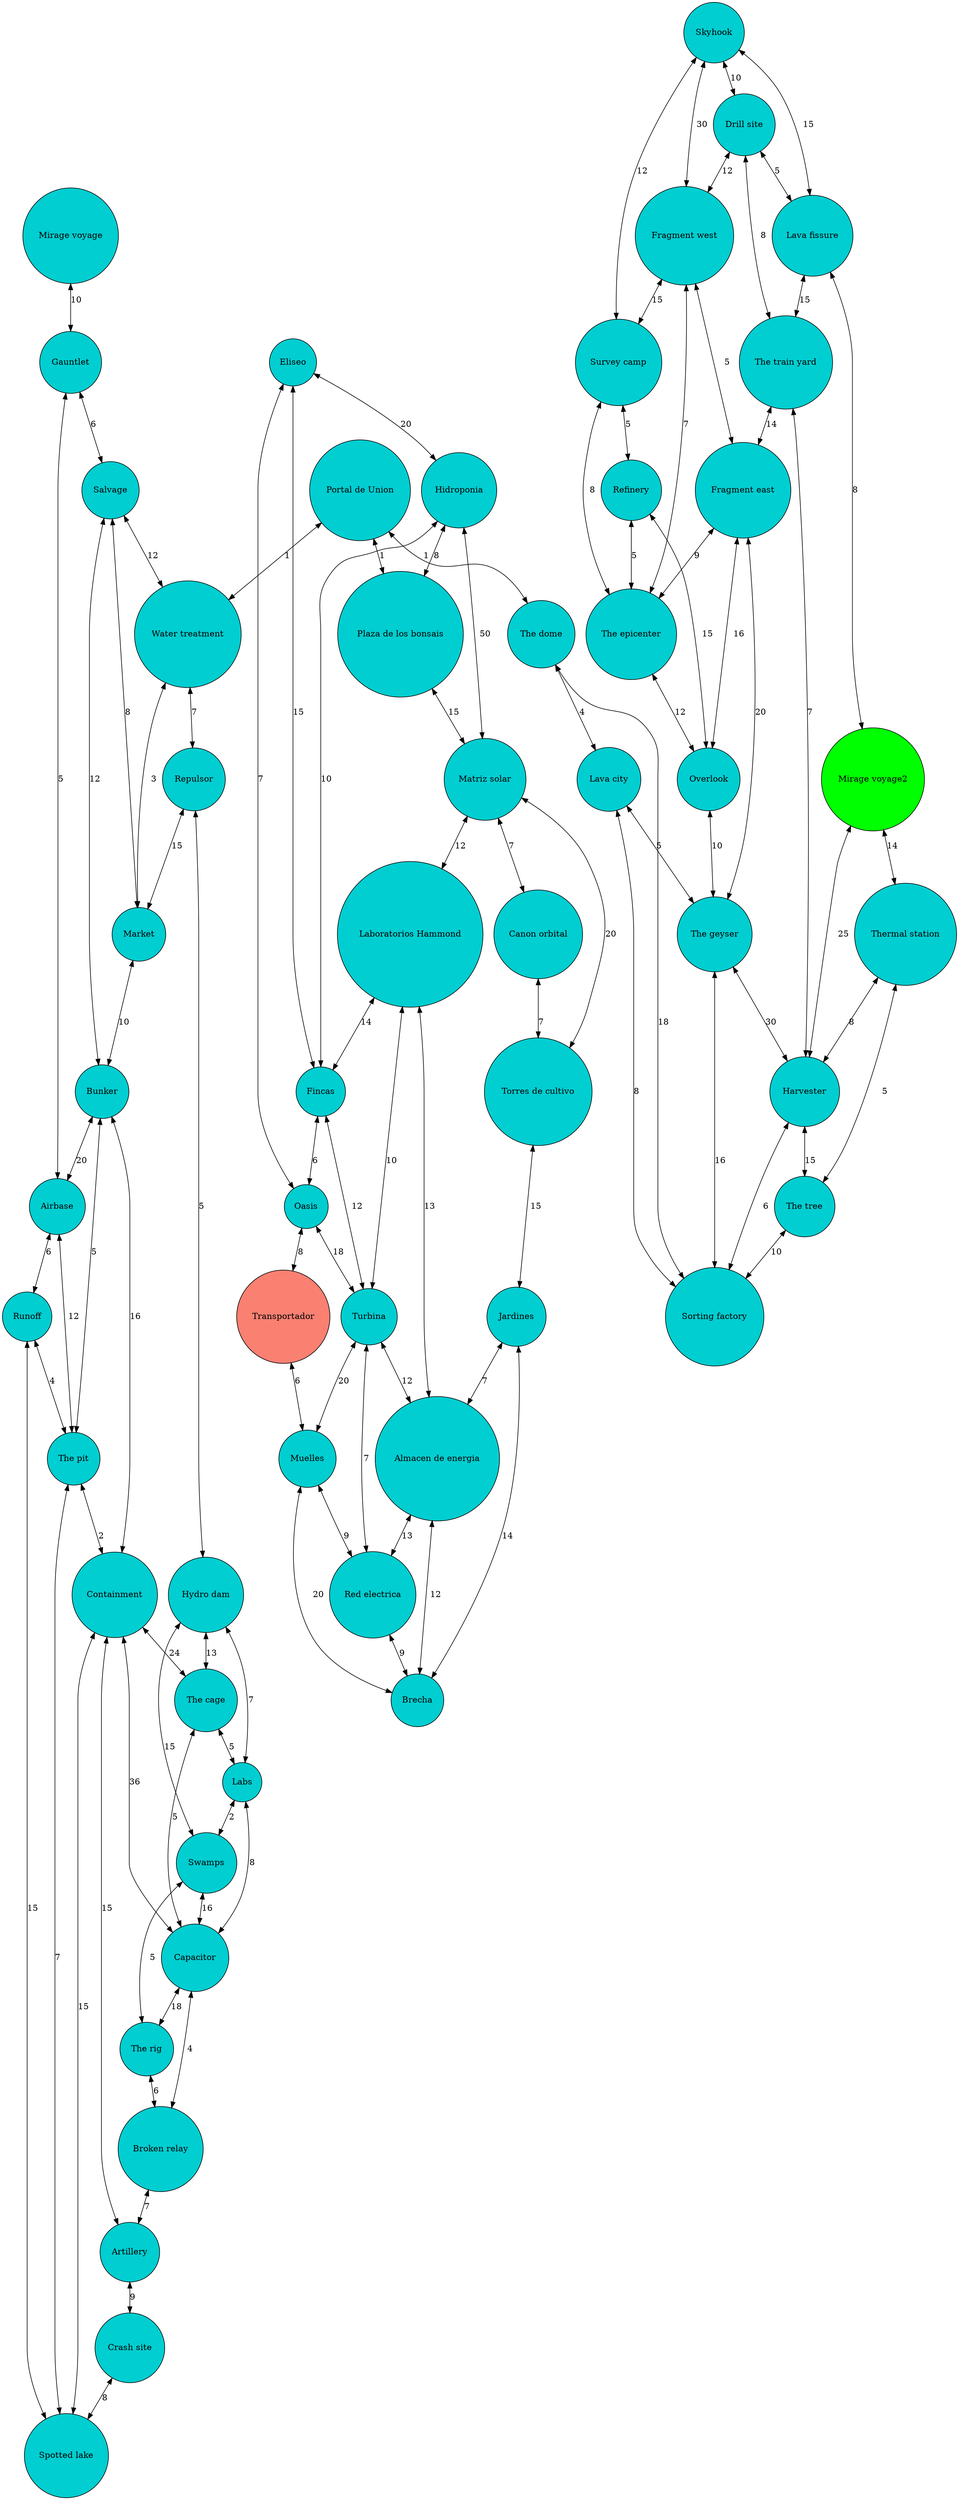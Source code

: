 digraph G
{
node [shape=circle style=filled];
Mirage_voyage [label="Mirage voyage" fillcolor="darkturquoise"];
Mirage_voyage -> Gauntlet [label="10" dir=both];
Gauntlet [label="Gauntlet" fillcolor="darkturquoise"];
Gauntlet -> Salvage [label="6" dir=both];
Gauntlet -> Airbase [label="5" dir=both];
Salvage [label="Salvage" fillcolor="darkturquoise"];
Salvage -> Water_treatment [label="12" dir=both];
Salvage -> Market [label="8" dir=both];
Water_treatment [label="Water treatment" fillcolor="darkturquoise"];
Water_treatment -> Repulsor [label="7" dir=both];
Water_treatment -> Market [label="3" dir=both];
Repulsor [label="Repulsor" fillcolor="darkturquoise"];
Repulsor -> Hydro_dam [label="5" dir=both];
Repulsor -> Market [label="15" dir=both];
Hydro_dam [label="Hydro dam" fillcolor="darkturquoise"];
Hydro_dam -> The_cage [label="13" dir=both];
Hydro_dam -> Labs [label="7" dir=both];
Hydro_dam -> Swamps [label="15" dir=both];
Market [label="Market" fillcolor="darkturquoise"];
Market -> Bunker [label="10" dir=both];
Bunker [label="Bunker" fillcolor="darkturquoise"];
Bunker -> Salvage [label="12" dir=both];
Bunker -> Airbase [label="20" dir=both];
Airbase [label="Airbase" fillcolor="darkturquoise"];
Airbase -> Runoff [label="6" dir=both];
Airbase -> The_pit [label="12" dir=both];
Runoff [label="Runoff" fillcolor="darkturquoise"];
Runoff -> The_pit [label="4" dir=both];
Runoff -> Spotted_lake [label="15" dir=both];
The_pit [label="The pit" fillcolor="darkturquoise"];
The_pit -> Bunker [label="5" dir=both];
The_pit -> Spotted_lake [label="7" dir=both];
The_pit -> Containment [label="2" dir=both];
Containment [label="Containment" fillcolor="darkturquoise"];
Containment -> Bunker [label="16" dir=both];
Containment -> The_cage [label="24" dir=both];
Containment -> Artillery [label="15" dir=both];
Containment -> Capacitor [label="36" dir=both];
The_cage [label="The cage" fillcolor="darkturquoise"];
The_cage -> Labs [label="5" dir=both];
The_cage -> Capacitor [label="5" dir=both];
Labs [label="Labs" fillcolor="darkturquoise"];
Labs -> Swamps [label="2" dir=both];
Labs -> Capacitor [label="8" dir=both];
Capacitor [label="Capacitor" fillcolor="darkturquoise"];
Capacitor -> The_rig [label="18" dir=both];
Capacitor -> Broken_relay [label="4" dir=both];
Swamps [label="Swamps" fillcolor="darkturquoise"];
Swamps -> The_rig [label="5" dir=both];
Swamps -> Capacitor [label="16" dir=both];
Broken_relay [label="Broken relay" fillcolor="darkturquoise"];
Broken_relay -> Artillery [label="7" dir=both];
Artillery [label="Artillery" fillcolor="darkturquoise"];
Artillery -> Crash_site [label="9" dir=both];
Crash_site [label="Crash site" fillcolor="darkturquoise"];
Crash_site -> Spotted_lake [label="8" dir=both];
Spotted_lake [label="Spotted lake" fillcolor="darkturquoise"];
Spotted_lake -> Containment [label="15" dir=both];
The_rig [label="The rig" fillcolor="darkturquoise"];
The_rig -> Broken_relay [label="6" dir=both];
Eliseo [label="Eliseo" fillcolor="darkturquoise"];
Eliseo -> Hidroponia [label="20" dir=both];
Eliseo -> Fincas [label="15" dir=both];
Eliseo -> Oasis [label="7" dir=both];
Hidroponia [label="Hidroponia" fillcolor="darkturquoise"];
Hidroponia -> Plaza_de_los_bonsais [label="8" dir=both];
Hidroponia -> Fincas [label="10" dir=both];
Hidroponia -> Matriz_solar [label="50" dir=both];
Plaza_de_los_bonsais [label="Plaza de los bonsais" fillcolor="darkturquoise"];
Plaza_de_los_bonsais -> Matriz_solar [label="15" dir=both];
Matriz_solar [label="Matriz solar" fillcolor="darkturquoise"];
Matriz_solar -> Laboratorios_Hammond [label="12" dir=both];
Matriz_solar -> Torres_de_cultivo [label="20" dir=both];
Matriz_solar -> Canon_orbital [label="7" dir=both];
Canon_orbital [label="Canon orbital" fillcolor="darkturquoise"];
Canon_orbital -> Torres_de_cultivo [label="7" dir=both];
Torres_de_cultivo [label="Torres de cultivo" fillcolor="darkturquoise"];
Torres_de_cultivo -> Jardines [label="15" dir=both];
Jardines [label="Jardines" fillcolor="darkturquoise"];
Jardines -> Almacen_de_energia [label="7" dir=both];
Jardines -> Brecha [label="14" dir=both];
Laboratorios_Hammond [label="Laboratorios Hammond" fillcolor="darkturquoise"];
Laboratorios_Hammond -> Almacen_de_energia [label="13" dir=both];
Laboratorios_Hammond -> Fincas [label="14" dir=both];
Laboratorios_Hammond -> Turbina [label="10" dir=both];
Fincas [label="Fincas" fillcolor="darkturquoise"];
Fincas -> Oasis [label="6" dir=both];
Fincas -> Turbina [label="12" dir=both];
Oasis [label="Oasis" fillcolor="darkturquoise"];
Oasis -> Transportador [label="8" dir=both];
Oasis -> Turbina [label="18" dir=both];
Turbina [label="Turbina" fillcolor="darkturquoise"];
Turbina -> Red_electrica [label="7" dir=both];
Turbina -> Almacen_de_energia [label="12" dir=both];
Turbina -> Muelles [label="20" dir=both];
Transportador [label="Transportador" fillcolor="salmon"];
Transportador -> Muelles [label="6" dir=both];
Muelles [label="Muelles" fillcolor="darkturquoise"];
Muelles -> Red_electrica [label="9" dir=both];
Muelles -> Brecha [label="20" dir=both];
Brecha [label="Brecha" fillcolor="darkturquoise"];
Brecha -> Almacen_de_energia [label="12" dir=both];
Red_electrica [label="Red electrica" fillcolor="darkturquoise"];
Red_electrica -> Brecha [label="9" dir=both];
Almacen_de_energia [label="Almacen de energia" fillcolor="darkturquoise"];
Almacen_de_energia -> Red_electrica [label="13" dir=both];
Skyhook [label="Skyhook" fillcolor="darkturquoise"];
Skyhook -> Fragment_west [label="30" dir=both];
Skyhook -> Drill_site [label="10" dir=both];
Skyhook -> Lava_fissure [label="15" dir=both];
Skyhook -> Survey_camp [label="12" dir=both];
Drill_site [label="Drill site" fillcolor="darkturquoise"];
Drill_site -> The_train_yard [label="8" dir=both];
Drill_site -> Lava_fissure [label="5" dir=both];
Drill_site -> Fragment_west [label="12" dir=both];
Lava_fissure [label="Lava fissure" fillcolor="darkturquoise"];
Lava_fissure -> The_train_yard [label="15" dir=both];
Lava_fissure -> Mirage_voyage2 [label="8" dir=both];
The_train_yard [label="The train yard" fillcolor="darkturquoise"];
The_train_yard -> Harvester [label="7" dir=both];
The_train_yard -> Fragment_east [label="14" dir=both];
Fragment_west [label="Fragment west" fillcolor="darkturquoise"];
Fragment_west -> Fragment_east [label="5" dir=both];
Fragment_west -> The_epicenter [label="7" dir=both];
Fragment_west -> Survey_camp [label="15" dir=both];
Fragment_east [label="Fragment east" fillcolor="darkturquoise"];
Fragment_east -> The_epicenter [label="9" dir=both];
Fragment_east -> Overlook [label="16" dir=both];
Fragment_east -> The_geyser [label="20" dir=both];
Survey_camp [label="Survey camp" fillcolor="darkturquoise"];
Survey_camp -> The_epicenter [label="8" dir=both];
Survey_camp -> Refinery [label="5" dir=both];
Refinery [label="Refinery" fillcolor="darkturquoise"];
Refinery -> Overlook [label="15" dir=both];
Refinery -> The_epicenter [label="5" dir=both];
The_epicenter [label="The epicenter" fillcolor="darkturquoise"];
The_epicenter -> Overlook [label="12" dir=both];
Overlook [label="Overlook" fillcolor="darkturquoise"];
Overlook -> The_geyser [label="10" dir=both];
Thermal_station [label="Thermal station" fillcolor="darkturquoise"];
Thermal_station -> Harvester [label="8" dir=both];
Thermal_station -> The_tree [label="5" dir=both];
Harvester [label="Harvester" fillcolor="darkturquoise"];
Harvester -> Sorting_factory [label="6" dir=both];
Harvester -> The_tree [label="15" dir=both];
The_tree [label="The tree" fillcolor="darkturquoise"];
The_tree -> Sorting_factory [label="10" dir=both];
Sorting_factory [label="Sorting factory" fillcolor="darkturquoise"];
Sorting_factory -> The_dome [label="18" dir=both];
Sorting_factory -> Lava_city [label="8" dir=both];
Sorting_factory -> The_geyser [label="16" dir=both];
Lava_city [label="Lava city" fillcolor="darkturquoise"];
Lava_city -> The_geyser [label="5" dir=both];
The_dome [label="The dome" fillcolor="darkturquoise"];
The_dome -> Lava_city [label="4" dir=both];
The_geyser [label="The geyser" fillcolor="darkturquoise"];
The_geyser -> Harvester [label="30" dir=both];
Portal_de_Union [label="Portal de Union" fillcolor="darkturquoise"];
Portal_de_Union -> Water_treatment [label="1" dir=both];
Portal_de_Union -> Plaza_de_los_bonsais [label="1" dir=both];
Portal_de_Union -> The_dome [label="1" dir=both];
Mirage_voyage2 [label="Mirage voyage2" fillcolor="green"];
Mirage_voyage2 -> Thermal_station [label="14" dir=both];
Mirage_voyage2 -> Harvester [label="25" dir=both];
}